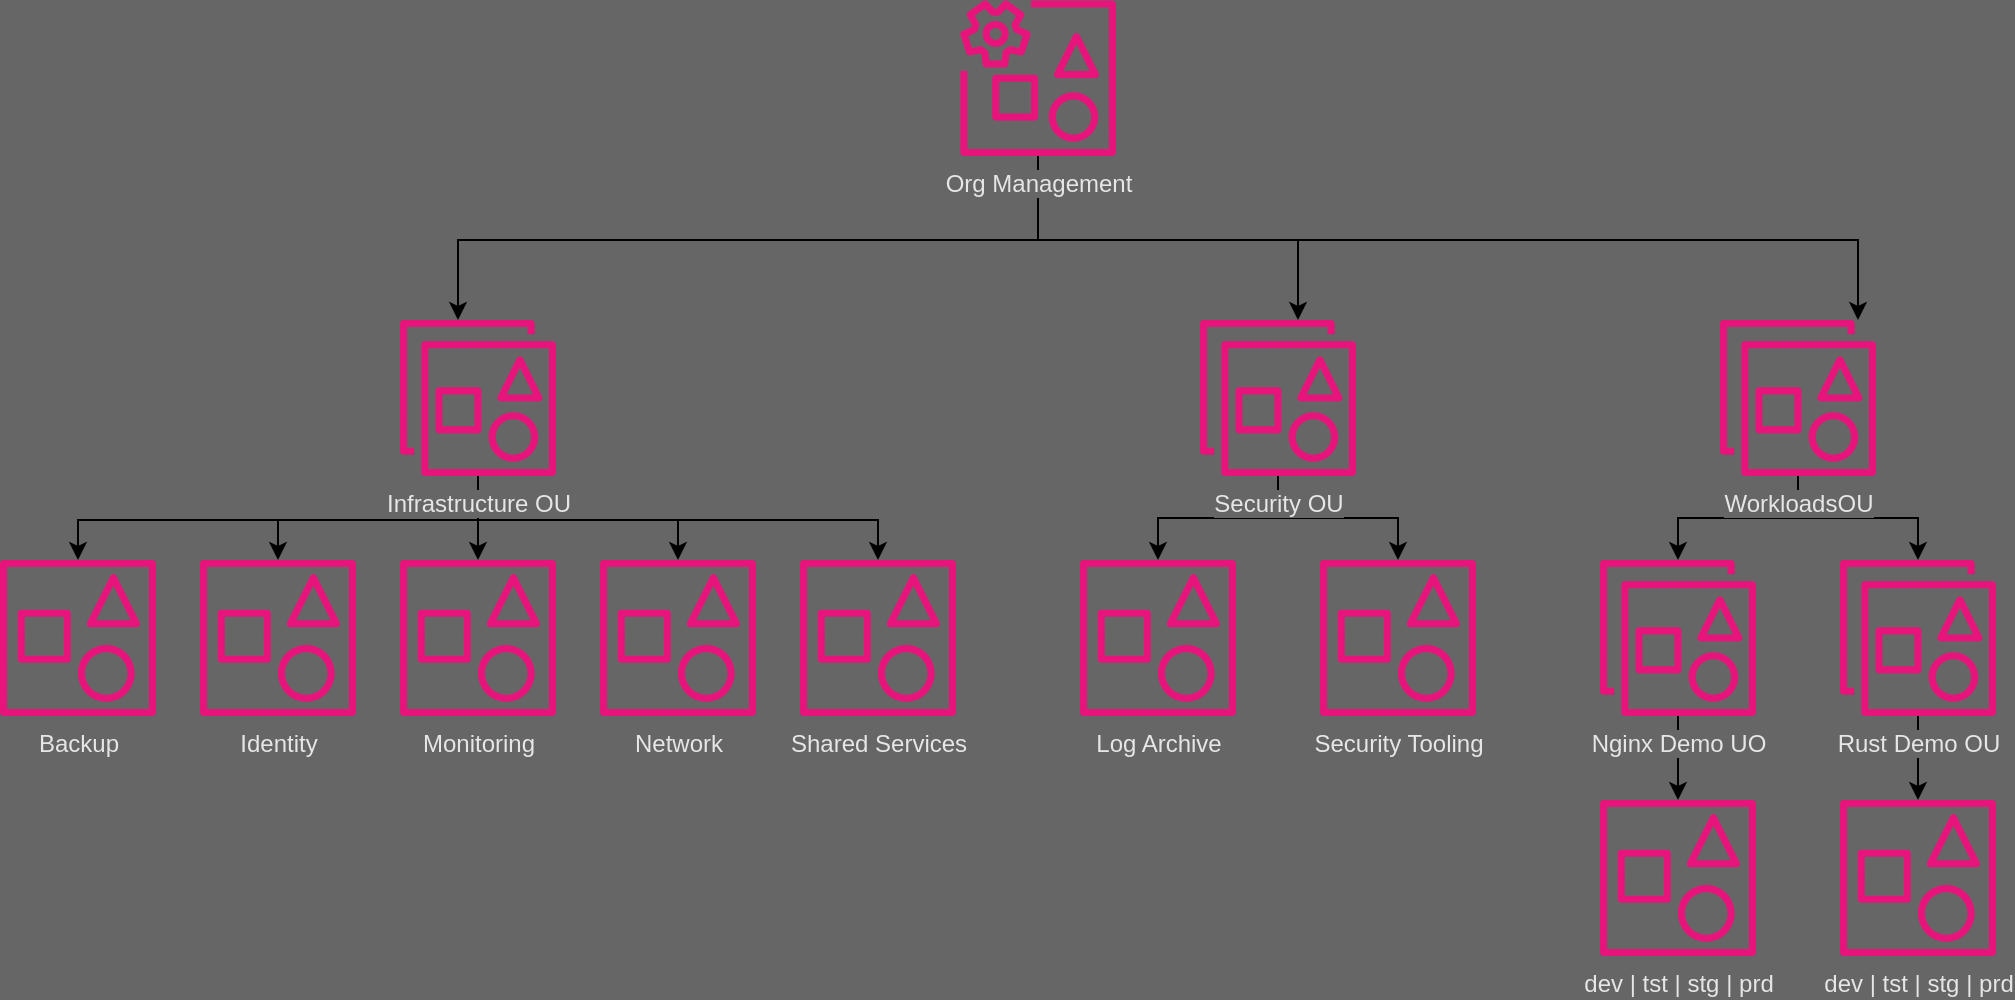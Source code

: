 <mxfile version="24.7.17">
  <diagram name="Page-1" id="3RlztuBvmJlQ_3YMpiWf">
    <mxGraphModel dx="2333" dy="1061" grid="0" gridSize="10" guides="1" tooltips="1" connect="1" arrows="1" fold="1" page="0" pageScale="1" pageWidth="850" pageHeight="1100" background="#666666" math="0" shadow="0">
      <root>
        <mxCell id="0" />
        <mxCell id="1" parent="0" />
        <mxCell id="qAYZ5E4fQaRt8hyqv8FD-25" style="edgeStyle=orthogonalEdgeStyle;rounded=0;orthogonalLoop=1;jettySize=auto;html=1;labelBackgroundColor=#666666;fontColor=#E6E6E6;" edge="1" parent="1" source="qAYZ5E4fQaRt8hyqv8FD-1" target="qAYZ5E4fQaRt8hyqv8FD-7">
          <mxGeometry relative="1" as="geometry">
            <Array as="points">
              <mxPoint x="439" y="200" />
              <mxPoint x="569" y="200" />
            </Array>
          </mxGeometry>
        </mxCell>
        <mxCell id="qAYZ5E4fQaRt8hyqv8FD-26" style="edgeStyle=orthogonalEdgeStyle;rounded=0;orthogonalLoop=1;jettySize=auto;html=1;labelBackgroundColor=#666666;fontColor=#E6E6E6;" edge="1" parent="1" source="qAYZ5E4fQaRt8hyqv8FD-1" target="qAYZ5E4fQaRt8hyqv8FD-12">
          <mxGeometry relative="1" as="geometry">
            <Array as="points">
              <mxPoint x="439" y="200" />
              <mxPoint x="849" y="200" />
            </Array>
          </mxGeometry>
        </mxCell>
        <mxCell id="qAYZ5E4fQaRt8hyqv8FD-27" style="edgeStyle=orthogonalEdgeStyle;rounded=0;orthogonalLoop=1;jettySize=auto;html=1;labelBackgroundColor=#666666;fontColor=#E6E6E6;" edge="1" parent="1" source="qAYZ5E4fQaRt8hyqv8FD-1" target="qAYZ5E4fQaRt8hyqv8FD-6">
          <mxGeometry relative="1" as="geometry">
            <Array as="points">
              <mxPoint x="439" y="200" />
              <mxPoint x="149" y="200" />
            </Array>
          </mxGeometry>
        </mxCell>
        <mxCell id="qAYZ5E4fQaRt8hyqv8FD-1" value="&lt;div&gt;Org Management&lt;/div&gt;" style="sketch=0;outlineConnect=0;fontColor=#E6E6E6;gradientColor=none;fillColor=#E7157B;strokeColor=none;dashed=0;verticalLabelPosition=bottom;verticalAlign=top;align=center;html=1;fontSize=12;fontStyle=0;aspect=fixed;pointerEvents=1;shape=mxgraph.aws4.organizations_management_account2;labelBackgroundColor=#666666;" vertex="1" parent="1">
          <mxGeometry x="400" y="80" width="78" height="78" as="geometry" />
        </mxCell>
        <mxCell id="qAYZ5E4fQaRt8hyqv8FD-28" style="edgeStyle=orthogonalEdgeStyle;rounded=0;orthogonalLoop=1;jettySize=auto;html=1;labelBackgroundColor=#666666;fontColor=#E6E6E6;" edge="1" parent="1" source="qAYZ5E4fQaRt8hyqv8FD-6" target="qAYZ5E4fQaRt8hyqv8FD-15">
          <mxGeometry relative="1" as="geometry">
            <Array as="points">
              <mxPoint x="159" y="340" />
              <mxPoint x="-41" y="340" />
            </Array>
          </mxGeometry>
        </mxCell>
        <mxCell id="qAYZ5E4fQaRt8hyqv8FD-29" style="edgeStyle=orthogonalEdgeStyle;rounded=0;orthogonalLoop=1;jettySize=auto;html=1;labelBackgroundColor=#666666;fontColor=#E6E6E6;" edge="1" parent="1" source="qAYZ5E4fQaRt8hyqv8FD-6" target="qAYZ5E4fQaRt8hyqv8FD-10">
          <mxGeometry relative="1" as="geometry">
            <Array as="points">
              <mxPoint x="159" y="340" />
              <mxPoint x="59" y="340" />
            </Array>
          </mxGeometry>
        </mxCell>
        <mxCell id="qAYZ5E4fQaRt8hyqv8FD-30" style="edgeStyle=orthogonalEdgeStyle;rounded=0;orthogonalLoop=1;jettySize=auto;html=1;labelBackgroundColor=#666666;fontColor=#E6E6E6;" edge="1" parent="1" source="qAYZ5E4fQaRt8hyqv8FD-6" target="qAYZ5E4fQaRt8hyqv8FD-14">
          <mxGeometry relative="1" as="geometry" />
        </mxCell>
        <mxCell id="qAYZ5E4fQaRt8hyqv8FD-31" style="edgeStyle=orthogonalEdgeStyle;rounded=0;orthogonalLoop=1;jettySize=auto;html=1;labelBackgroundColor=#666666;fontColor=#E6E6E6;" edge="1" parent="1" source="qAYZ5E4fQaRt8hyqv8FD-6" target="qAYZ5E4fQaRt8hyqv8FD-11">
          <mxGeometry relative="1" as="geometry">
            <Array as="points">
              <mxPoint x="159" y="340" />
              <mxPoint x="259" y="340" />
            </Array>
          </mxGeometry>
        </mxCell>
        <mxCell id="qAYZ5E4fQaRt8hyqv8FD-32" style="edgeStyle=orthogonalEdgeStyle;rounded=0;orthogonalLoop=1;jettySize=auto;html=1;labelBackgroundColor=#666666;fontColor=#E6E6E6;" edge="1" parent="1" source="qAYZ5E4fQaRt8hyqv8FD-6" target="qAYZ5E4fQaRt8hyqv8FD-13">
          <mxGeometry relative="1" as="geometry">
            <Array as="points">
              <mxPoint x="159" y="340" />
              <mxPoint x="359" y="340" />
            </Array>
          </mxGeometry>
        </mxCell>
        <mxCell id="qAYZ5E4fQaRt8hyqv8FD-6" value="Infrastructure OU" style="sketch=0;outlineConnect=0;fontColor=#E6E6E6;gradientColor=none;fillColor=#E7157B;strokeColor=none;dashed=0;verticalLabelPosition=bottom;verticalAlign=top;align=center;html=1;fontSize=12;fontStyle=0;aspect=fixed;pointerEvents=1;shape=mxgraph.aws4.organizations_organizational_unit2;labelBackgroundColor=#666666;" vertex="1" parent="1">
          <mxGeometry x="120" y="240" width="78" height="78" as="geometry" />
        </mxCell>
        <mxCell id="qAYZ5E4fQaRt8hyqv8FD-33" style="edgeStyle=orthogonalEdgeStyle;rounded=0;orthogonalLoop=1;jettySize=auto;html=1;labelBackgroundColor=#666666;fontColor=#E6E6E6;" edge="1" parent="1" source="qAYZ5E4fQaRt8hyqv8FD-7" target="qAYZ5E4fQaRt8hyqv8FD-9">
          <mxGeometry relative="1" as="geometry" />
        </mxCell>
        <mxCell id="qAYZ5E4fQaRt8hyqv8FD-34" style="edgeStyle=orthogonalEdgeStyle;rounded=0;orthogonalLoop=1;jettySize=auto;html=1;labelBackgroundColor=#666666;fontColor=#E6E6E6;" edge="1" parent="1" source="qAYZ5E4fQaRt8hyqv8FD-7" target="qAYZ5E4fQaRt8hyqv8FD-8">
          <mxGeometry relative="1" as="geometry" />
        </mxCell>
        <mxCell id="qAYZ5E4fQaRt8hyqv8FD-7" value="Security OU" style="sketch=0;outlineConnect=0;fontColor=#E6E6E6;gradientColor=none;fillColor=#E7157B;strokeColor=none;dashed=0;verticalLabelPosition=bottom;verticalAlign=top;align=center;html=1;fontSize=12;fontStyle=0;aspect=fixed;pointerEvents=1;shape=mxgraph.aws4.organizations_organizational_unit2;labelBackgroundColor=#666666;" vertex="1" parent="1">
          <mxGeometry x="520" y="240" width="78" height="78" as="geometry" />
        </mxCell>
        <mxCell id="qAYZ5E4fQaRt8hyqv8FD-8" value="Security Tooling" style="sketch=0;outlineConnect=0;fontColor=#E6E6E6;gradientColor=none;fillColor=#E7157B;strokeColor=none;dashed=0;verticalLabelPosition=bottom;verticalAlign=top;align=center;html=1;fontSize=12;fontStyle=0;aspect=fixed;pointerEvents=1;shape=mxgraph.aws4.organizations_account2;labelBackgroundColor=#666666;" vertex="1" parent="1">
          <mxGeometry x="580" y="360" width="78" height="78" as="geometry" />
        </mxCell>
        <mxCell id="qAYZ5E4fQaRt8hyqv8FD-9" value="&lt;div&gt;Log Archive&lt;/div&gt;" style="sketch=0;outlineConnect=0;fontColor=#E6E6E6;gradientColor=none;fillColor=#E7157B;strokeColor=none;dashed=0;verticalLabelPosition=bottom;verticalAlign=top;align=center;html=1;fontSize=12;fontStyle=0;aspect=fixed;pointerEvents=1;shape=mxgraph.aws4.organizations_account2;labelBackgroundColor=#666666;" vertex="1" parent="1">
          <mxGeometry x="460" y="360" width="78" height="78" as="geometry" />
        </mxCell>
        <mxCell id="qAYZ5E4fQaRt8hyqv8FD-10" value="Identity" style="sketch=0;outlineConnect=0;fontColor=#E6E6E6;gradientColor=none;fillColor=#E7157B;strokeColor=none;dashed=0;verticalLabelPosition=bottom;verticalAlign=top;align=center;html=1;fontSize=12;fontStyle=0;aspect=fixed;pointerEvents=1;shape=mxgraph.aws4.organizations_account2;labelBackgroundColor=#666666;" vertex="1" parent="1">
          <mxGeometry x="20" y="360" width="78" height="78" as="geometry" />
        </mxCell>
        <mxCell id="qAYZ5E4fQaRt8hyqv8FD-11" value="&lt;div&gt;Network&lt;/div&gt;" style="sketch=0;outlineConnect=0;fontColor=#E6E6E6;gradientColor=none;fillColor=#E7157B;strokeColor=none;dashed=0;verticalLabelPosition=bottom;verticalAlign=top;align=center;html=1;fontSize=12;fontStyle=0;aspect=fixed;pointerEvents=1;shape=mxgraph.aws4.organizations_account2;labelBackgroundColor=#666666;" vertex="1" parent="1">
          <mxGeometry x="220" y="360" width="78" height="78" as="geometry" />
        </mxCell>
        <mxCell id="qAYZ5E4fQaRt8hyqv8FD-35" style="edgeStyle=orthogonalEdgeStyle;rounded=0;orthogonalLoop=1;jettySize=auto;html=1;labelBackgroundColor=#666666;fontColor=#E6E6E6;" edge="1" parent="1" source="qAYZ5E4fQaRt8hyqv8FD-12" target="qAYZ5E4fQaRt8hyqv8FD-16">
          <mxGeometry relative="1" as="geometry" />
        </mxCell>
        <mxCell id="qAYZ5E4fQaRt8hyqv8FD-36" style="edgeStyle=orthogonalEdgeStyle;rounded=0;orthogonalLoop=1;jettySize=auto;html=1;labelBackgroundColor=#666666;fontColor=#E6E6E6;" edge="1" parent="1" source="qAYZ5E4fQaRt8hyqv8FD-12" target="qAYZ5E4fQaRt8hyqv8FD-17">
          <mxGeometry relative="1" as="geometry" />
        </mxCell>
        <mxCell id="qAYZ5E4fQaRt8hyqv8FD-12" value="&lt;div&gt;WorkloadsOU&lt;/div&gt;" style="sketch=0;outlineConnect=0;fontColor=#E6E6E6;gradientColor=none;fillColor=#E7157B;strokeColor=none;dashed=0;verticalLabelPosition=bottom;verticalAlign=top;align=center;html=1;fontSize=12;fontStyle=0;aspect=fixed;pointerEvents=1;shape=mxgraph.aws4.organizations_organizational_unit2;labelBackgroundColor=#666666;" vertex="1" parent="1">
          <mxGeometry x="780" y="240" width="78" height="78" as="geometry" />
        </mxCell>
        <mxCell id="qAYZ5E4fQaRt8hyqv8FD-13" value="Shared Services" style="sketch=0;outlineConnect=0;fontColor=#E6E6E6;gradientColor=none;fillColor=#E7157B;strokeColor=none;dashed=0;verticalLabelPosition=bottom;verticalAlign=top;align=center;html=1;fontSize=12;fontStyle=0;aspect=fixed;pointerEvents=1;shape=mxgraph.aws4.organizations_account2;labelBackgroundColor=#666666;" vertex="1" parent="1">
          <mxGeometry x="320" y="360" width="78" height="78" as="geometry" />
        </mxCell>
        <mxCell id="qAYZ5E4fQaRt8hyqv8FD-14" value="Monitoring" style="sketch=0;outlineConnect=0;fontColor=#E6E6E6;gradientColor=none;fillColor=#E7157B;strokeColor=none;dashed=0;verticalLabelPosition=bottom;verticalAlign=top;align=center;html=1;fontSize=12;fontStyle=0;aspect=fixed;pointerEvents=1;shape=mxgraph.aws4.organizations_account2;labelBackgroundColor=#666666;" vertex="1" parent="1">
          <mxGeometry x="120" y="360" width="78" height="78" as="geometry" />
        </mxCell>
        <mxCell id="qAYZ5E4fQaRt8hyqv8FD-15" value="Backup" style="sketch=0;outlineConnect=0;fontColor=#E6E6E6;gradientColor=none;fillColor=#E7157B;strokeColor=none;dashed=0;verticalLabelPosition=bottom;verticalAlign=top;align=center;html=1;fontSize=12;fontStyle=0;aspect=fixed;pointerEvents=1;shape=mxgraph.aws4.organizations_account2;labelBackgroundColor=#666666;" vertex="1" parent="1">
          <mxGeometry x="-80" y="360" width="78" height="78" as="geometry" />
        </mxCell>
        <mxCell id="qAYZ5E4fQaRt8hyqv8FD-38" style="edgeStyle=orthogonalEdgeStyle;rounded=0;orthogonalLoop=1;jettySize=auto;html=1;labelBackgroundColor=#666666;fontColor=#E6E6E6;" edge="1" parent="1" source="qAYZ5E4fQaRt8hyqv8FD-16" target="qAYZ5E4fQaRt8hyqv8FD-18">
          <mxGeometry relative="1" as="geometry" />
        </mxCell>
        <mxCell id="qAYZ5E4fQaRt8hyqv8FD-16" value="Nginx Demo UO" style="sketch=0;outlineConnect=0;fontColor=#E6E6E6;gradientColor=none;fillColor=#E7157B;strokeColor=none;dashed=0;verticalLabelPosition=bottom;verticalAlign=top;align=center;html=1;fontSize=12;fontStyle=0;aspect=fixed;pointerEvents=1;shape=mxgraph.aws4.organizations_organizational_unit2;labelBackgroundColor=#666666;" vertex="1" parent="1">
          <mxGeometry x="720" y="360" width="78" height="78" as="geometry" />
        </mxCell>
        <mxCell id="qAYZ5E4fQaRt8hyqv8FD-37" style="edgeStyle=orthogonalEdgeStyle;rounded=0;orthogonalLoop=1;jettySize=auto;html=1;labelBackgroundColor=#666666;fontColor=#E6E6E6;" edge="1" parent="1" source="qAYZ5E4fQaRt8hyqv8FD-17" target="qAYZ5E4fQaRt8hyqv8FD-19">
          <mxGeometry relative="1" as="geometry" />
        </mxCell>
        <mxCell id="qAYZ5E4fQaRt8hyqv8FD-17" value="Rust Demo OU" style="sketch=0;outlineConnect=0;fontColor=#E6E6E6;gradientColor=none;fillColor=#E7157B;strokeColor=none;dashed=0;verticalLabelPosition=bottom;verticalAlign=top;align=center;html=1;fontSize=12;fontStyle=0;aspect=fixed;pointerEvents=1;shape=mxgraph.aws4.organizations_organizational_unit2;labelBackgroundColor=#666666;" vertex="1" parent="1">
          <mxGeometry x="840" y="360" width="78" height="78" as="geometry" />
        </mxCell>
        <mxCell id="qAYZ5E4fQaRt8hyqv8FD-18" value="dev | tst | stg | prd" style="sketch=0;outlineConnect=0;fontColor=#E6E6E6;gradientColor=none;fillColor=#E7157B;strokeColor=none;dashed=0;verticalLabelPosition=bottom;verticalAlign=top;align=center;html=1;fontSize=12;fontStyle=0;aspect=fixed;pointerEvents=1;shape=mxgraph.aws4.organizations_account2;labelBackgroundColor=#666666;" vertex="1" parent="1">
          <mxGeometry x="720" y="480" width="78" height="78" as="geometry" />
        </mxCell>
        <mxCell id="qAYZ5E4fQaRt8hyqv8FD-19" value="dev | tst | stg | prd" style="sketch=0;outlineConnect=0;fontColor=#E6E6E6;gradientColor=none;fillColor=#E7157B;strokeColor=none;dashed=0;verticalLabelPosition=bottom;verticalAlign=top;align=center;html=1;fontSize=12;fontStyle=0;aspect=fixed;pointerEvents=1;shape=mxgraph.aws4.organizations_account2;labelBackgroundColor=#666666;" vertex="1" parent="1">
          <mxGeometry x="840" y="480" width="78" height="78" as="geometry" />
        </mxCell>
      </root>
    </mxGraphModel>
  </diagram>
</mxfile>
